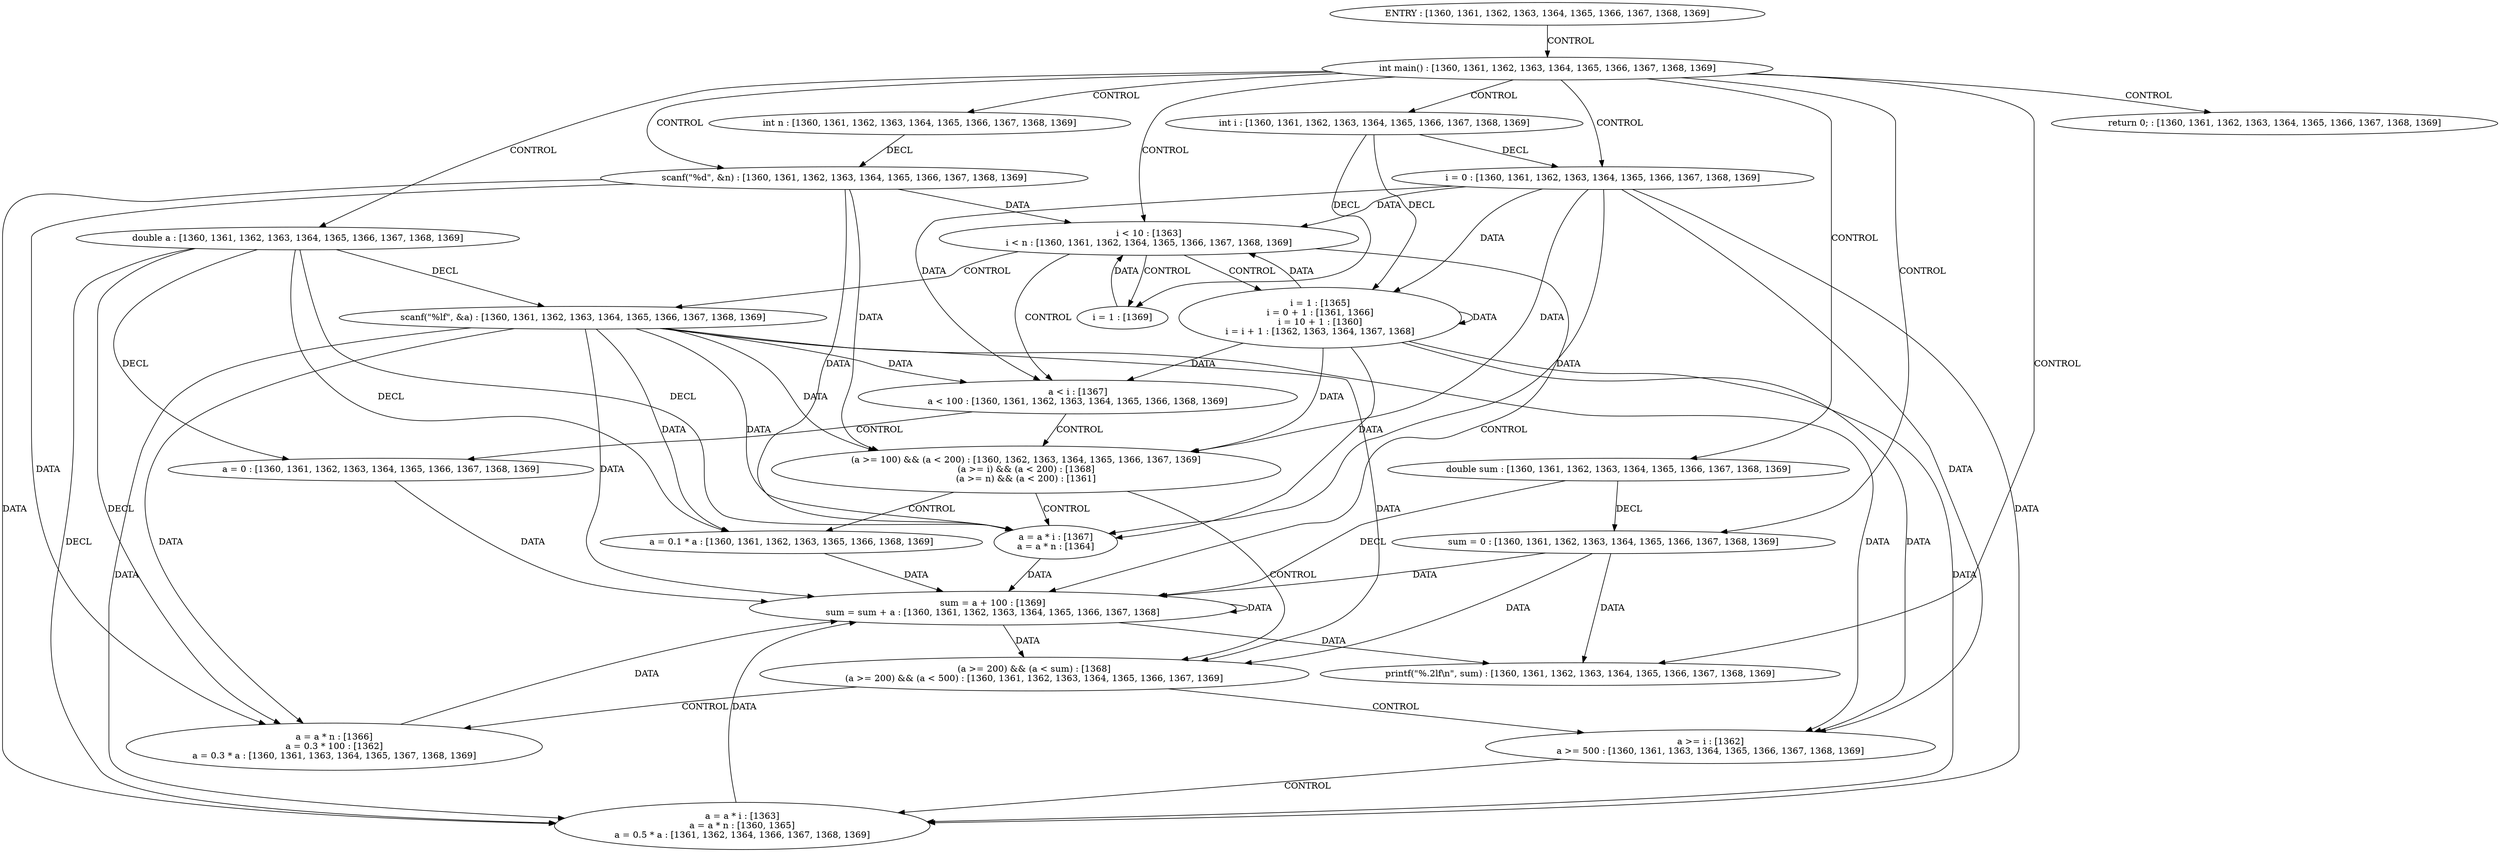 digraph G {
  1 [ label="printf(\"%.2lf\\n\", sum) : [1360, 1361, 1362, 1363, 1364, 1365, 1366, 1367, 1368, 1369]
" ];
  2 [ label="scanf(\"%lf\", &a) : [1360, 1361, 1362, 1363, 1364, 1365, 1366, 1367, 1368, 1369]
" ];
  3 [ label="scanf(\"%d\", &n) : [1360, 1361, 1362, 1363, 1364, 1365, 1366, 1367, 1368, 1369]
" ];
  4 [ label="ENTRY : [1360, 1361, 1362, 1363, 1364, 1365, 1366, 1367, 1368, 1369]
" ];
  5 [ label="int n : [1360, 1361, 1362, 1363, 1364, 1365, 1366, 1367, 1368, 1369]
" ];
  6 [ label="int i : [1360, 1361, 1362, 1363, 1364, 1365, 1366, 1367, 1368, 1369]
" ];
  7 [ label="double a : [1360, 1361, 1362, 1363, 1364, 1365, 1366, 1367, 1368, 1369]
" ];
  8 [ label="double sum : [1360, 1361, 1362, 1363, 1364, 1365, 1366, 1367, 1368, 1369]
" ];
  9 [ label="a = a * i : [1363]
a = a * n : [1360, 1365]
a = 0.5 * a : [1361, 1362, 1364, 1366, 1367, 1368, 1369]
" ];
  10 [ label="i = 1 : [1365]
i = 0 + 1 : [1361, 1366]
i = 10 + 1 : [1360]
i = i + 1 : [1362, 1363, 1364, 1367, 1368]
" ];
  11 [ label="a = a * n : [1366]
a = 0.3 * 100 : [1362]
a = 0.3 * a : [1360, 1361, 1363, 1364, 1365, 1367, 1368, 1369]
" ];
  12 [ label="a = a * i : [1367]
a = a * n : [1364]
" ];
  13 [ label="i = 1 : [1369]
" ];
  14 [ label="sum = a + 100 : [1369]
sum = sum + a : [1360, 1361, 1362, 1363, 1364, 1365, 1366, 1367, 1368]
" ];
  15 [ label="sum = 0 : [1360, 1361, 1362, 1363, 1364, 1365, 1366, 1367, 1368, 1369]
" ];
  16 [ label="a = 0.1 * a : [1360, 1361, 1362, 1363, 1365, 1366, 1368, 1369]
" ];
  17 [ label="i = 0 : [1360, 1361, 1362, 1363, 1364, 1365, 1366, 1367, 1368, 1369]
" ];
  18 [ label="a = 0 : [1360, 1361, 1362, 1363, 1364, 1365, 1366, 1367, 1368, 1369]
" ];
  19 [ label="(a >= 200) && (a < sum) : [1368]
(a >= 200) && (a < 500) : [1360, 1361, 1362, 1363, 1364, 1365, 1366, 1367, 1369]
" ];
  20 [ label="i < 10 : [1363]
i < n : [1360, 1361, 1362, 1364, 1365, 1366, 1367, 1368, 1369]
" ];
  21 [ label="return 0; : [1360, 1361, 1362, 1363, 1364, 1365, 1366, 1367, 1368, 1369]
" ];
  22 [ label="a < i : [1367]
a < 100 : [1360, 1361, 1362, 1363, 1364, 1365, 1366, 1368, 1369]
" ];
  23 [ label="int main() : [1360, 1361, 1362, 1363, 1364, 1365, 1366, 1367, 1368, 1369]
" ];
  24 [ label="a >= i : [1362]
a >= 500 : [1360, 1361, 1363, 1364, 1365, 1366, 1367, 1368, 1369]
" ];
  25 [ label="(a >= 100) && (a < 200) : [1360, 1362, 1363, 1364, 1365, 1366, 1367, 1369]
(a >= i) && (a < 200) : [1368]
(a >= n) && (a < 200) : [1361]
" ];
  4 -> 23 [ label="CONTROL" ];
  23 -> 6 [ label="CONTROL" ];
  23 -> 5 [ label="CONTROL" ];
  23 -> 7 [ label="CONTROL" ];
  23 -> 8 [ label="CONTROL" ];
  23 -> 15 [ label="CONTROL" ];
  23 -> 3 [ label="CONTROL" ];
  23 -> 17 [ label="CONTROL" ];
  23 -> 20 [ label="CONTROL" ];
  23 -> 1 [ label="CONTROL" ];
  23 -> 21 [ label="CONTROL" ];
  20 -> 2 [ label="CONTROL" ];
  20 -> 22 [ label="CONTROL" ];
  20 -> 14 [ label="CONTROL" ];
  20 -> 13 [ label="CONTROL" ];
  22 -> 18 [ label="CONTROL" ];
  22 -> 25 [ label="CONTROL" ];
  25 -> 16 [ label="CONTROL" ];
  25 -> 19 [ label="CONTROL" ];
  19 -> 11 [ label="CONTROL" ];
  19 -> 24 [ label="CONTROL" ];
  24 -> 9 [ label="CONTROL" ];
  15 -> 1 [ label="DATA" ];
  3 -> 20 [ label="DATA" ];
  17 -> 20 [ label="DATA" ];
  2 -> 22 [ label="DATA" ];
  2 -> 25 [ label="DATA" ];
  2 -> 16 [ label="DATA" ];
  2 -> 19 [ label="DATA" ];
  2 -> 11 [ label="DATA" ];
  2 -> 24 [ label="DATA" ];
  2 -> 9 [ label="DATA" ];
  2 -> 14 [ label="DATA" ];
  18 -> 14 [ label="DATA" ];
  16 -> 14 [ label="DATA" ];
  11 -> 14 [ label="DATA" ];
  9 -> 14 [ label="DATA" ];
  14 -> 1 [ label="DATA" ];
  13 -> 20 [ label="DATA" ];
  6 -> 13 [ label="DECL" ];
  6 -> 17 [ label="DECL" ];
  5 -> 3 [ label="DECL" ];
  7 -> 11 [ label="DECL" ];
  7 -> 16 [ label="DECL" ];
  7 -> 2 [ label="DECL" ];
  7 -> 9 [ label="DECL" ];
  7 -> 18 [ label="DECL" ];
  8 -> 15 [ label="DECL" ];
  8 -> 14 [ label="DECL" ];
  20 -> 10 [ label="CONTROL" ];
  15 -> 19 [ label="DATA" ];
  15 -> 14 [ label="DATA" ];
  17 -> 25 [ label="DATA" ];
  17 -> 10 [ label="DATA" ];
  14 -> 19 [ label="DATA" ];
  14 -> 14 [ label="DATA" ];
  10 -> 20 [ label="DATA" ];
  10 -> 25 [ label="DATA" ];
  10 -> 10 [ label="DATA" ];
  6 -> 10 [ label="DECL" ];
  3 -> 25 [ label="DATA" ];
  25 -> 12 [ label="CONTROL" ];
  17 -> 22 [ label="DATA" ];
  17 -> 12 [ label="DATA" ];
  2 -> 12 [ label="DATA" ];
  12 -> 14 [ label="DATA" ];
  10 -> 22 [ label="DATA" ];
  10 -> 12 [ label="DATA" ];
  7 -> 12 [ label="DECL" ];
  17 -> 24 [ label="DATA" ];
  10 -> 24 [ label="DATA" ];
  17 -> 9 [ label="DATA" ];
  10 -> 9 [ label="DATA" ];
  3 -> 11 [ label="DATA" ];
  3 -> 9 [ label="DATA" ];
  3 -> 12 [ label="DATA" ];
}
